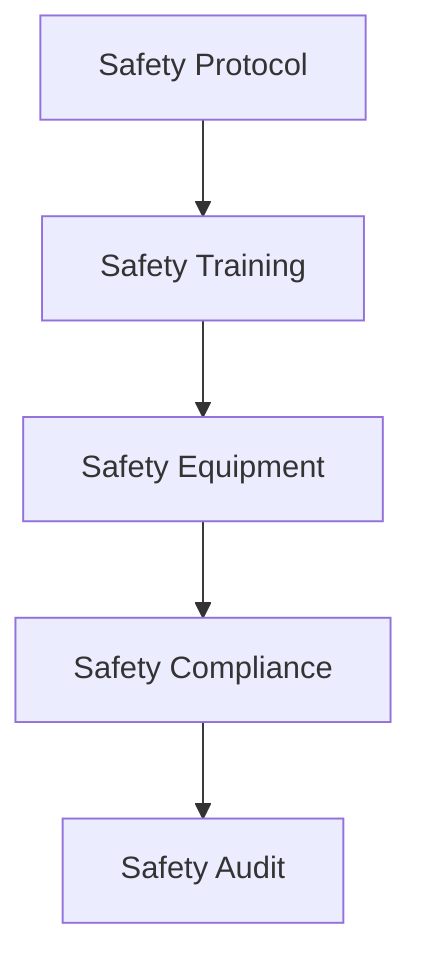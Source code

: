 flowchart TD
    Safety[Safety Protocol] --> Training[Safety Training]
    Training --> Equipment[Safety Equipment]
    Equipment --> Compliance[Safety Compliance]
    Compliance --> Audit[Safety Audit]